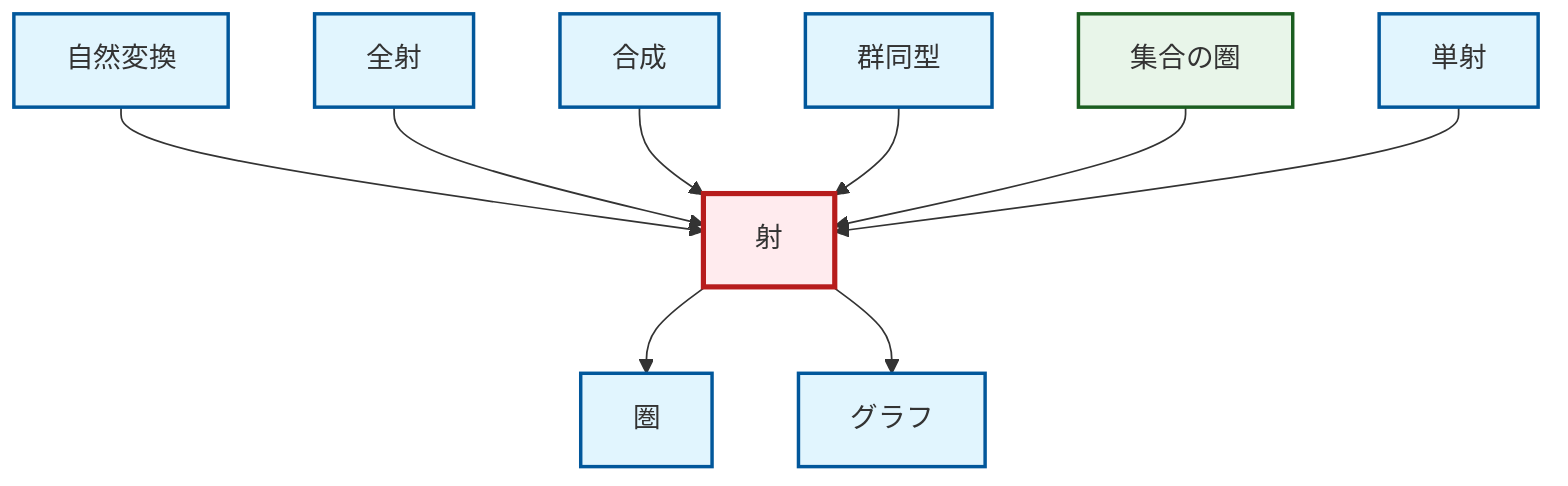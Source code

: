 graph TD
    classDef definition fill:#e1f5fe,stroke:#01579b,stroke-width:2px
    classDef theorem fill:#f3e5f5,stroke:#4a148c,stroke-width:2px
    classDef axiom fill:#fff3e0,stroke:#e65100,stroke-width:2px
    classDef example fill:#e8f5e9,stroke:#1b5e20,stroke-width:2px
    classDef current fill:#ffebee,stroke:#b71c1c,stroke-width:3px
    def-graph["グラフ"]:::definition
    def-monomorphism["単射"]:::definition
    def-natural-transformation["自然変換"]:::definition
    def-composition["合成"]:::definition
    def-isomorphism["群同型"]:::definition
    ex-set-category["集合の圏"]:::example
    def-category["圏"]:::definition
    def-epimorphism["全射"]:::definition
    def-morphism["射"]:::definition
    def-natural-transformation --> def-morphism
    def-epimorphism --> def-morphism
    def-composition --> def-morphism
    def-isomorphism --> def-morphism
    ex-set-category --> def-morphism
    def-morphism --> def-category
    def-monomorphism --> def-morphism
    def-morphism --> def-graph
    class def-morphism current